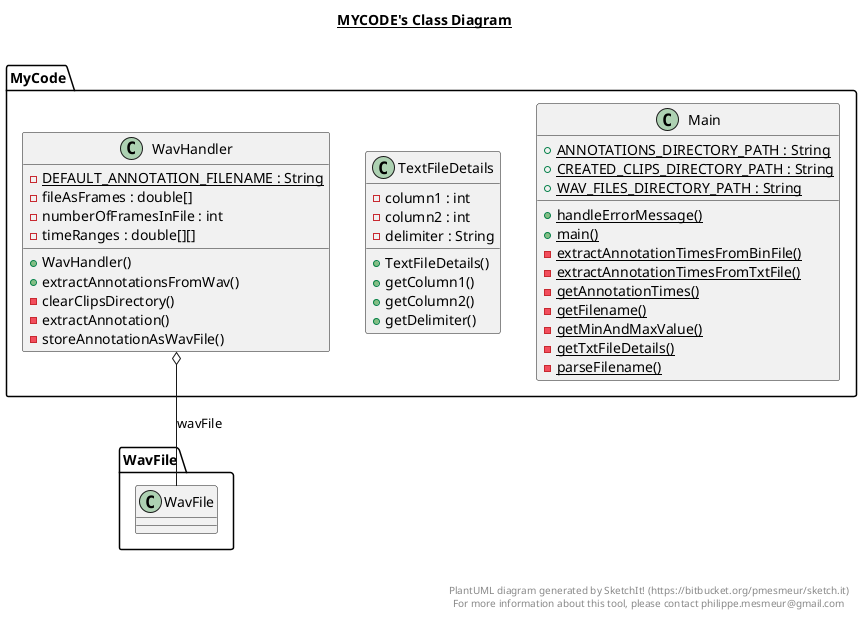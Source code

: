 @startuml

title __MYCODE's Class Diagram__\n

  namespace MyCode {
    class MyCode.Main {
        {static} + ANNOTATIONS_DIRECTORY_PATH : String
        {static} + CREATED_CLIPS_DIRECTORY_PATH : String
        {static} + WAV_FILES_DIRECTORY_PATH : String
        {static} + handleErrorMessage()
        {static} + main()
        {static} - extractAnnotationTimesFromBinFile()
        {static} - extractAnnotationTimesFromTxtFile()
        {static} - getAnnotationTimes()
        {static} - getFilename()
        {static} - getMinAndMaxValue()
        {static} - getTxtFileDetails()
        {static} - parseFilename()
    }
  }
  

  namespace MyCode {
    class MyCode.TextFileDetails {
        - column1 : int
        - column2 : int
        - delimiter : String
        + TextFileDetails()
        + getColumn1()
        + getColumn2()
        + getDelimiter()
    }
  }
  

  namespace MyCode {
    class MyCode.WavHandler {
        {static} - DEFAULT_ANNOTATION_FILENAME : String
        - fileAsFrames : double[]
        - numberOfFramesInFile : int
        - timeRanges : double[][]
        + WavHandler()
        + extractAnnotationsFromWav()
        - clearClipsDirectory()
        - extractAnnotation()
        - storeAnnotationAsWavFile()
    }
  }
  

  MyCode.WavHandler o-- WavFile.WavFile : wavFile


right footer


PlantUML diagram generated by SketchIt! (https://bitbucket.org/pmesmeur/sketch.it)
For more information about this tool, please contact philippe.mesmeur@gmail.com
endfooter

@enduml
